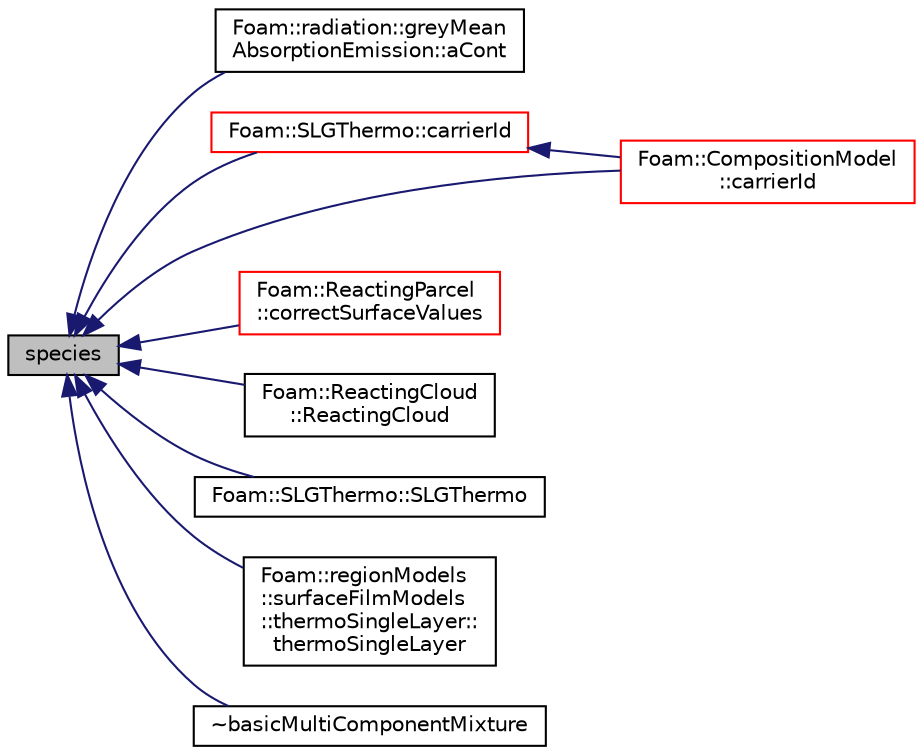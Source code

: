 digraph "species"
{
  bgcolor="transparent";
  edge [fontname="Helvetica",fontsize="10",labelfontname="Helvetica",labelfontsize="10"];
  node [fontname="Helvetica",fontsize="10",shape=record];
  rankdir="LR";
  Node1 [label="species",height=0.2,width=0.4,color="black", fillcolor="grey75", style="filled", fontcolor="black"];
  Node1 -> Node2 [dir="back",color="midnightblue",fontsize="10",style="solid",fontname="Helvetica"];
  Node2 [label="Foam::radiation::greyMean\lAbsorptionEmission::aCont",height=0.2,width=0.4,color="black",URL="$a00973.html#af4de464063d75d4bd1f19f7e7b535ff1",tooltip="Absorption coefficient for continuous phase. "];
  Node1 -> Node3 [dir="back",color="midnightblue",fontsize="10",style="solid",fontname="Helvetica"];
  Node3 [label="Foam::SLGThermo::carrierId",height=0.2,width=0.4,color="red",URL="$a02415.html#a288158c61b8136db0b1b5096c37c2638",tooltip="Index of carrier component. "];
  Node3 -> Node4 [dir="back",color="midnightblue",fontsize="10",style="solid",fontname="Helvetica"];
  Node4 [label="Foam::CompositionModel\l::carrierId",height=0.2,width=0.4,color="red",URL="$a00334.html#a61c69f63da431660b335d272788e96ab",tooltip="Return global id of component cmptName in carrier thermo. "];
  Node1 -> Node4 [dir="back",color="midnightblue",fontsize="10",style="solid",fontname="Helvetica"];
  Node1 -> Node5 [dir="back",color="midnightblue",fontsize="10",style="solid",fontname="Helvetica"];
  Node5 [label="Foam::ReactingParcel\l::correctSurfaceValues",height=0.2,width=0.4,color="red",URL="$a02149.html#a85e4067164c0d187844a02e1dab4506b",tooltip="Correct surface values due to emitted species. "];
  Node1 -> Node6 [dir="back",color="midnightblue",fontsize="10",style="solid",fontname="Helvetica"];
  Node6 [label="Foam::ReactingCloud\l::ReactingCloud",height=0.2,width=0.4,color="black",URL="$a02137.html#a2e58a8afea4a106a799124386cb11e5d",tooltip="Construct given carrier gas fields. "];
  Node1 -> Node7 [dir="back",color="midnightblue",fontsize="10",style="solid",fontname="Helvetica"];
  Node7 [label="Foam::SLGThermo::SLGThermo",height=0.2,width=0.4,color="black",URL="$a02415.html#a1449f7662f4fbc282b86ed43f89701bf",tooltip="Construct from mesh. "];
  Node1 -> Node8 [dir="back",color="midnightblue",fontsize="10",style="solid",fontname="Helvetica"];
  Node8 [label="Foam::regionModels\l::surfaceFilmModels\l::thermoSingleLayer::\lthermoSingleLayer",height=0.2,width=0.4,color="black",URL="$a02691.html#a599169c7bc33623aea76634f78847295",tooltip="Construct from components. "];
  Node1 -> Node9 [dir="back",color="midnightblue",fontsize="10",style="solid",fontname="Helvetica"];
  Node9 [label="~basicMultiComponentMixture",height=0.2,width=0.4,color="black",URL="$a00108.html#a9ce1b49fc0de98422b88a71eb5ef22fe",tooltip="Destructor. "];
}
